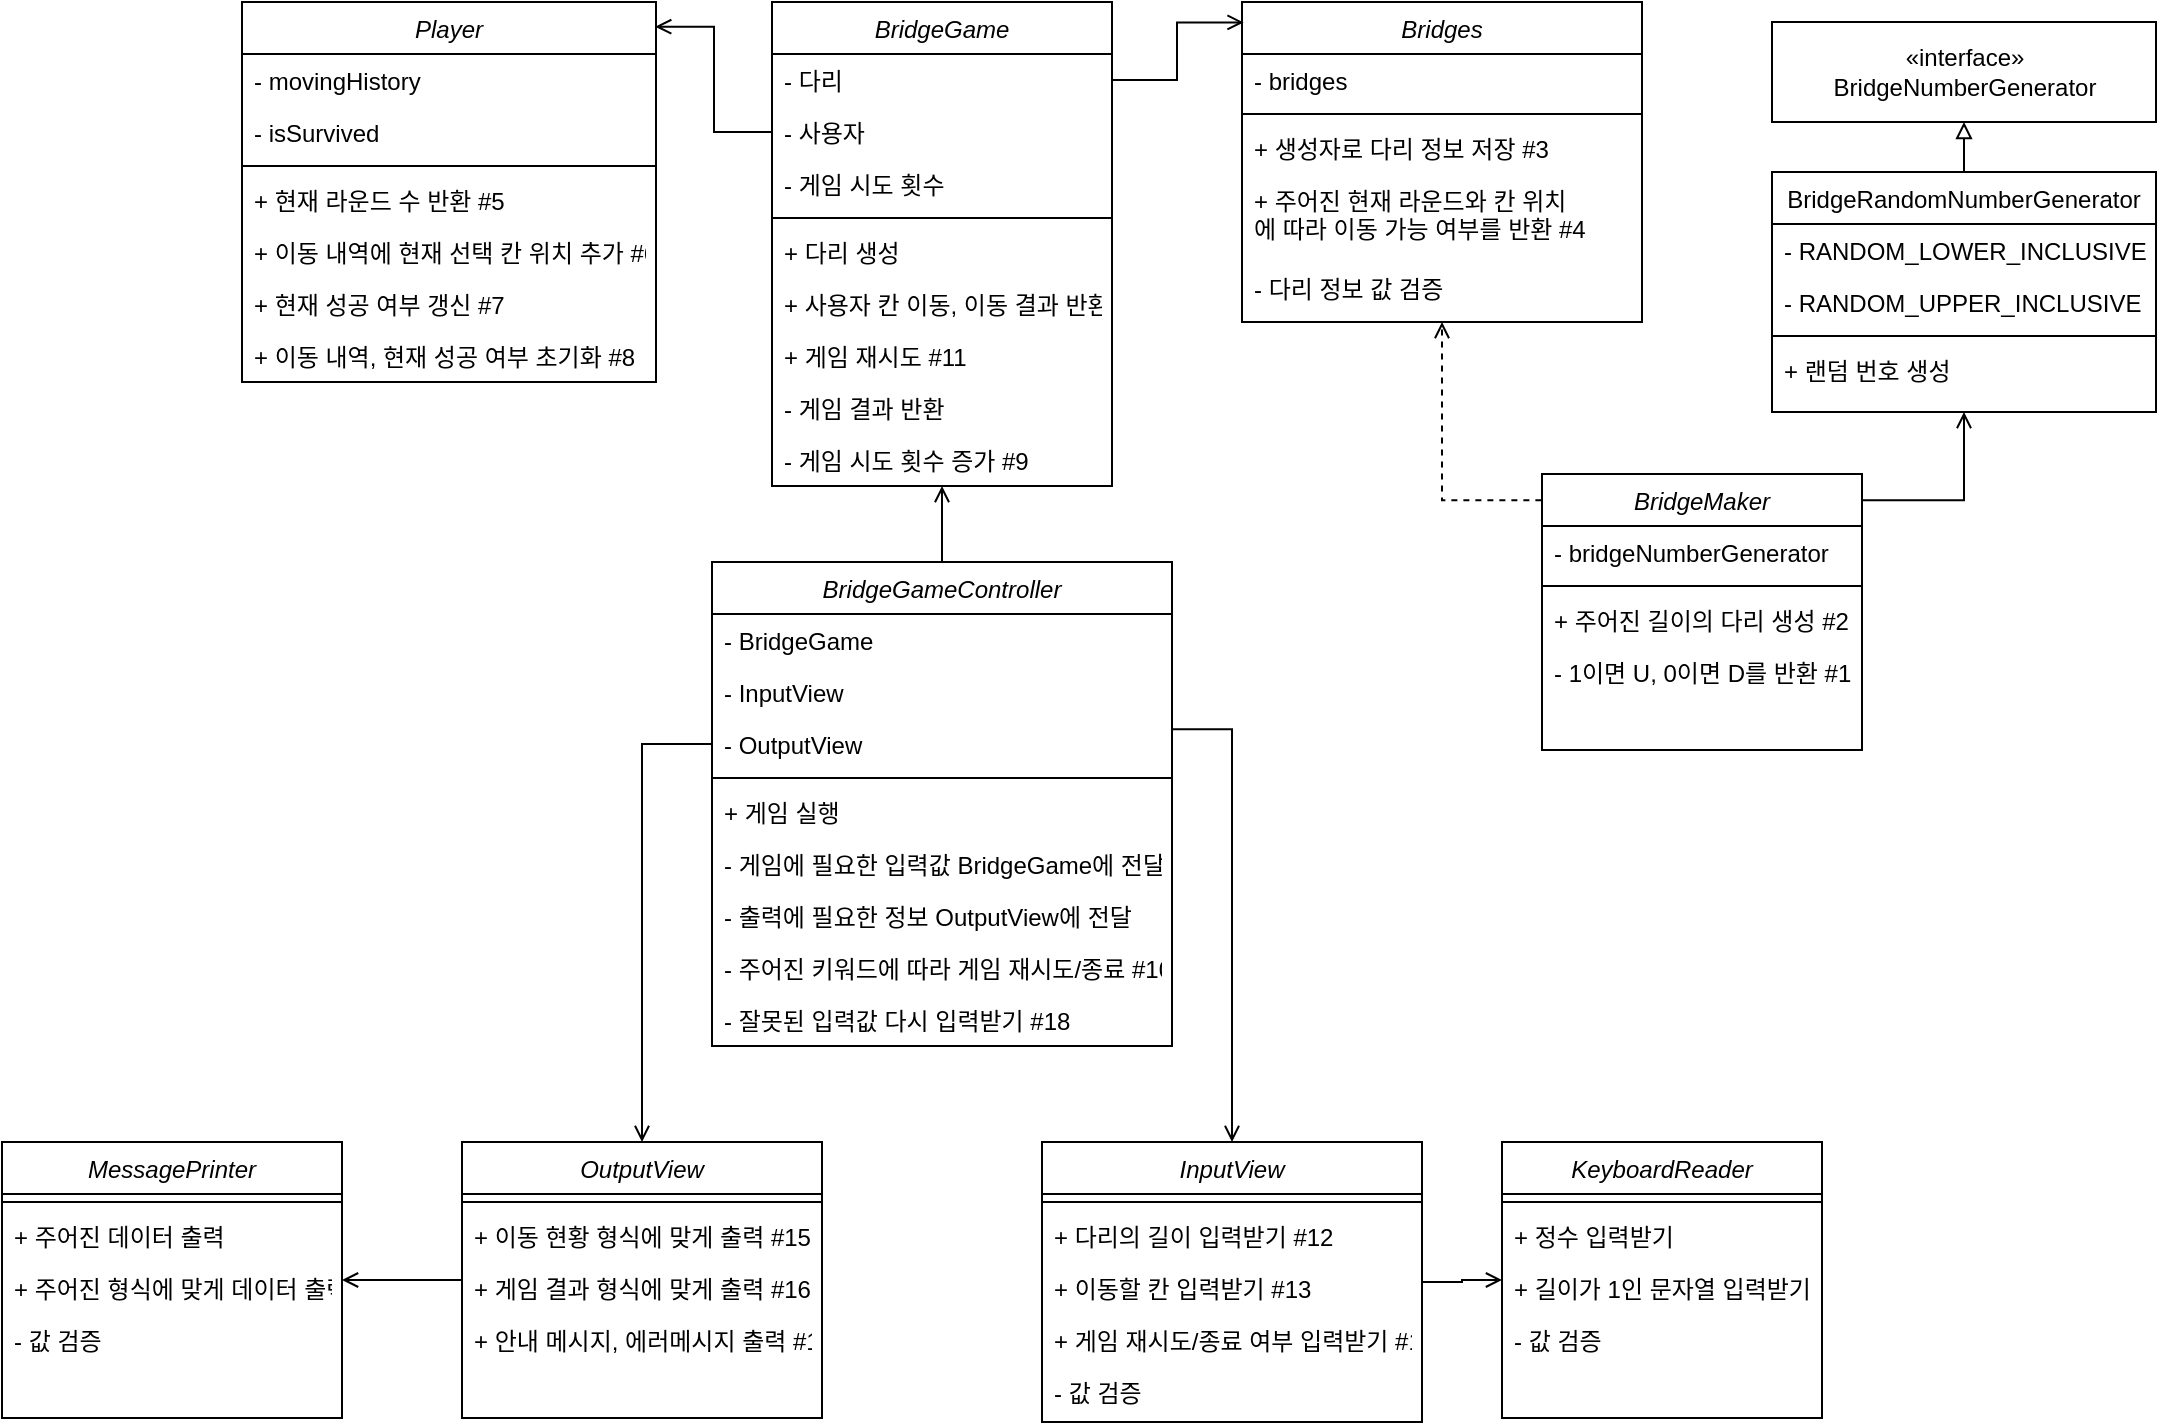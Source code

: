 <mxfile version="20.5.3" type="device"><diagram id="C5RBs43oDa-KdzZeNtuy" name="Page-1"><mxGraphModel dx="1742" dy="1775" grid="1" gridSize="10" guides="1" tooltips="1" connect="1" arrows="1" fold="1" page="1" pageScale="1" pageWidth="1169" pageHeight="827" math="0" shadow="0"><root><mxCell id="WIyWlLk6GJQsqaUBKTNV-0"/><mxCell id="WIyWlLk6GJQsqaUBKTNV-1" parent="WIyWlLk6GJQsqaUBKTNV-0"/><mxCell id="zkfFHV4jXpPFQw0GAbJ--0" value="BridgeMaker" style="swimlane;fontStyle=2;align=center;verticalAlign=top;childLayout=stackLayout;horizontal=1;startSize=26;horizontalStack=0;resizeParent=1;resizeLast=0;collapsible=1;marginBottom=0;rounded=0;shadow=0;strokeWidth=1;" parent="WIyWlLk6GJQsqaUBKTNV-1" vertex="1"><mxGeometry x="820" y="276" width="160" height="138" as="geometry"><mxRectangle x="230" y="140" width="160" height="26" as="alternateBounds"/></mxGeometry></mxCell><mxCell id="zkfFHV4jXpPFQw0GAbJ--1" value="- bridgeNumberGenerator" style="text;align=left;verticalAlign=top;spacingLeft=4;spacingRight=4;overflow=hidden;rotatable=0;points=[[0,0.5],[1,0.5]];portConstraint=eastwest;" parent="zkfFHV4jXpPFQw0GAbJ--0" vertex="1"><mxGeometry y="26" width="160" height="26" as="geometry"/></mxCell><mxCell id="zkfFHV4jXpPFQw0GAbJ--4" value="" style="line;html=1;strokeWidth=1;align=left;verticalAlign=middle;spacingTop=-1;spacingLeft=3;spacingRight=3;rotatable=0;labelPosition=right;points=[];portConstraint=eastwest;" parent="zkfFHV4jXpPFQw0GAbJ--0" vertex="1"><mxGeometry y="52" width="160" height="8" as="geometry"/></mxCell><mxCell id="zkfFHV4jXpPFQw0GAbJ--5" value="+ 주어진 길이의 다리 생성 #2" style="text;align=left;verticalAlign=top;spacingLeft=4;spacingRight=4;overflow=hidden;rotatable=0;points=[[0,0.5],[1,0.5]];portConstraint=eastwest;" parent="zkfFHV4jXpPFQw0GAbJ--0" vertex="1"><mxGeometry y="60" width="160" height="26" as="geometry"/></mxCell><mxCell id="jwdQ58351ogLex-ZXaaj-58" value="- 1이면 U, 0이면 D를 반환 #1" style="text;align=left;verticalAlign=top;spacingLeft=4;spacingRight=4;overflow=hidden;rotatable=0;points=[[0,0.5],[1,0.5]];portConstraint=eastwest;" vertex="1" parent="zkfFHV4jXpPFQw0GAbJ--0"><mxGeometry y="86" width="160" height="26" as="geometry"/></mxCell><mxCell id="jwdQ58351ogLex-ZXaaj-56" style="edgeStyle=orthogonalEdgeStyle;rounded=0;orthogonalLoop=1;jettySize=auto;html=1;exitX=0.5;exitY=0;exitDx=0;exitDy=0;entryX=0.5;entryY=1;entryDx=0;entryDy=0;endArrow=block;endFill=0;" edge="1" parent="WIyWlLk6GJQsqaUBKTNV-1" source="zkfFHV4jXpPFQw0GAbJ--17" target="jwdQ58351ogLex-ZXaaj-55"><mxGeometry relative="1" as="geometry"/></mxCell><mxCell id="zkfFHV4jXpPFQw0GAbJ--17" value="BridgeRandomNumberGenerator" style="swimlane;fontStyle=0;align=center;verticalAlign=top;childLayout=stackLayout;horizontal=1;startSize=26;horizontalStack=0;resizeParent=1;resizeLast=0;collapsible=1;marginBottom=0;rounded=0;shadow=0;strokeWidth=1;" parent="WIyWlLk6GJQsqaUBKTNV-1" vertex="1"><mxGeometry x="935" y="125" width="192" height="120" as="geometry"><mxRectangle x="550" y="140" width="160" height="26" as="alternateBounds"/></mxGeometry></mxCell><mxCell id="zkfFHV4jXpPFQw0GAbJ--18" value="- RANDOM_LOWER_INCLUSIVE" style="text;align=left;verticalAlign=top;spacingLeft=4;spacingRight=4;overflow=hidden;rotatable=0;points=[[0,0.5],[1,0.5]];portConstraint=eastwest;" parent="zkfFHV4jXpPFQw0GAbJ--17" vertex="1"><mxGeometry y="26" width="192" height="26" as="geometry"/></mxCell><mxCell id="zkfFHV4jXpPFQw0GAbJ--19" value="- RANDOM_UPPER_INCLUSIVE" style="text;align=left;verticalAlign=top;spacingLeft=4;spacingRight=4;overflow=hidden;rotatable=0;points=[[0,0.5],[1,0.5]];portConstraint=eastwest;rounded=0;shadow=0;html=0;" parent="zkfFHV4jXpPFQw0GAbJ--17" vertex="1"><mxGeometry y="52" width="192" height="26" as="geometry"/></mxCell><mxCell id="zkfFHV4jXpPFQw0GAbJ--23" value="" style="line;html=1;strokeWidth=1;align=left;verticalAlign=middle;spacingTop=-1;spacingLeft=3;spacingRight=3;rotatable=0;labelPosition=right;points=[];portConstraint=eastwest;" parent="zkfFHV4jXpPFQw0GAbJ--17" vertex="1"><mxGeometry y="78" width="192" height="8" as="geometry"/></mxCell><mxCell id="zkfFHV4jXpPFQw0GAbJ--24" value="+ 랜덤 번호 생성" style="text;align=left;verticalAlign=top;spacingLeft=4;spacingRight=4;overflow=hidden;rotatable=0;points=[[0,0.5],[1,0.5]];portConstraint=eastwest;" parent="zkfFHV4jXpPFQw0GAbJ--17" vertex="1"><mxGeometry y="86" width="192" height="26" as="geometry"/></mxCell><mxCell id="jwdQ58351ogLex-ZXaaj-104" style="edgeStyle=orthogonalEdgeStyle;rounded=0;orthogonalLoop=1;jettySize=auto;html=1;endArrow=open;endFill=0;exitX=0;exitY=0.5;exitDx=0;exitDy=0;entryX=0.998;entryY=0.065;entryDx=0;entryDy=0;entryPerimeter=0;" edge="1" parent="WIyWlLk6GJQsqaUBKTNV-1" source="jwdQ58351ogLex-ZXaaj-103" target="jwdQ58351ogLex-ZXaaj-65"><mxGeometry relative="1" as="geometry"/></mxCell><mxCell id="jwdQ58351ogLex-ZXaaj-19" value="BridgeGame" style="swimlane;fontStyle=2;align=center;verticalAlign=top;childLayout=stackLayout;horizontal=1;startSize=26;horizontalStack=0;resizeParent=1;resizeLast=0;collapsible=1;marginBottom=0;rounded=0;shadow=0;strokeWidth=1;" vertex="1" parent="WIyWlLk6GJQsqaUBKTNV-1"><mxGeometry x="435" y="40" width="170" height="242" as="geometry"><mxRectangle x="230" y="140" width="160" height="26" as="alternateBounds"/></mxGeometry></mxCell><mxCell id="jwdQ58351ogLex-ZXaaj-102" value="- 다리" style="text;align=left;verticalAlign=top;spacingLeft=4;spacingRight=4;overflow=hidden;rotatable=0;points=[[0,0.5],[1,0.5]];portConstraint=eastwest;" vertex="1" parent="jwdQ58351ogLex-ZXaaj-19"><mxGeometry y="26" width="170" height="26" as="geometry"/></mxCell><mxCell id="jwdQ58351ogLex-ZXaaj-103" value="- 사용자" style="text;align=left;verticalAlign=top;spacingLeft=4;spacingRight=4;overflow=hidden;rotatable=0;points=[[0,0.5],[1,0.5]];portConstraint=eastwest;" vertex="1" parent="jwdQ58351ogLex-ZXaaj-19"><mxGeometry y="52" width="170" height="26" as="geometry"/></mxCell><mxCell id="jwdQ58351ogLex-ZXaaj-113" value="- 게임 시도 횟수" style="text;align=left;verticalAlign=top;spacingLeft=4;spacingRight=4;overflow=hidden;rotatable=0;points=[[0,0.5],[1,0.5]];portConstraint=eastwest;" vertex="1" parent="jwdQ58351ogLex-ZXaaj-19"><mxGeometry y="78" width="170" height="26" as="geometry"/></mxCell><mxCell id="jwdQ58351ogLex-ZXaaj-21" value="" style="line;html=1;strokeWidth=1;align=left;verticalAlign=middle;spacingTop=-1;spacingLeft=3;spacingRight=3;rotatable=0;labelPosition=right;points=[];portConstraint=eastwest;" vertex="1" parent="jwdQ58351ogLex-ZXaaj-19"><mxGeometry y="104" width="170" height="8" as="geometry"/></mxCell><mxCell id="jwdQ58351ogLex-ZXaaj-140" value="+ 다리 생성" style="text;align=left;verticalAlign=top;spacingLeft=4;spacingRight=4;overflow=hidden;rotatable=0;points=[[0,0.5],[1,0.5]];portConstraint=eastwest;" vertex="1" parent="jwdQ58351ogLex-ZXaaj-19"><mxGeometry y="112" width="170" height="26" as="geometry"/></mxCell><mxCell id="jwdQ58351ogLex-ZXaaj-22" value="+ 사용자 칸 이동, 이동 결과 반환&#10;" style="text;align=left;verticalAlign=top;spacingLeft=4;spacingRight=4;overflow=hidden;rotatable=0;points=[[0,0.5],[1,0.5]];portConstraint=eastwest;" vertex="1" parent="jwdQ58351ogLex-ZXaaj-19"><mxGeometry y="138" width="170" height="26" as="geometry"/></mxCell><mxCell id="jwdQ58351ogLex-ZXaaj-23" value="+ 게임 재시도 #11" style="text;align=left;verticalAlign=top;spacingLeft=4;spacingRight=4;overflow=hidden;rotatable=0;points=[[0,0.5],[1,0.5]];portConstraint=eastwest;" vertex="1" parent="jwdQ58351ogLex-ZXaaj-19"><mxGeometry y="164" width="170" height="26" as="geometry"/></mxCell><mxCell id="jwdQ58351ogLex-ZXaaj-142" value="- 게임 결과 반환" style="text;align=left;verticalAlign=top;spacingLeft=4;spacingRight=4;overflow=hidden;rotatable=0;points=[[0,0.5],[1,0.5]];portConstraint=eastwest;" vertex="1" parent="jwdQ58351ogLex-ZXaaj-19"><mxGeometry y="190" width="170" height="26" as="geometry"/></mxCell><mxCell id="jwdQ58351ogLex-ZXaaj-99" value="- 게임 시도 횟수 증가 #9" style="text;align=left;verticalAlign=top;spacingLeft=4;spacingRight=4;overflow=hidden;rotatable=0;points=[[0,0.5],[1,0.5]];portConstraint=eastwest;" vertex="1" parent="jwdQ58351ogLex-ZXaaj-19"><mxGeometry y="216" width="170" height="26" as="geometry"/></mxCell><mxCell id="jwdQ58351ogLex-ZXaaj-34" value="" style="edgeStyle=orthogonalEdgeStyle;rounded=0;orthogonalLoop=1;jettySize=auto;html=1;endArrow=open;endFill=0;" edge="1" parent="WIyWlLk6GJQsqaUBKTNV-1" source="jwdQ58351ogLex-ZXaaj-24" target="jwdQ58351ogLex-ZXaaj-29"><mxGeometry relative="1" as="geometry"/></mxCell><mxCell id="jwdQ58351ogLex-ZXaaj-24" value="InputView" style="swimlane;fontStyle=2;align=center;verticalAlign=top;childLayout=stackLayout;horizontal=1;startSize=26;horizontalStack=0;resizeParent=1;resizeLast=0;collapsible=1;marginBottom=0;rounded=0;shadow=0;strokeWidth=1;" vertex="1" parent="WIyWlLk6GJQsqaUBKTNV-1"><mxGeometry x="570" y="610" width="190" height="140" as="geometry"><mxRectangle x="230" y="140" width="160" height="26" as="alternateBounds"/></mxGeometry></mxCell><mxCell id="jwdQ58351ogLex-ZXaaj-25" value="" style="line;html=1;strokeWidth=1;align=left;verticalAlign=middle;spacingTop=-1;spacingLeft=3;spacingRight=3;rotatable=0;labelPosition=right;points=[];portConstraint=eastwest;" vertex="1" parent="jwdQ58351ogLex-ZXaaj-24"><mxGeometry y="26" width="190" height="8" as="geometry"/></mxCell><mxCell id="jwdQ58351ogLex-ZXaaj-26" value="+ 다리의 길이 입력받기 #12" style="text;align=left;verticalAlign=top;spacingLeft=4;spacingRight=4;overflow=hidden;rotatable=0;points=[[0,0.5],[1,0.5]];portConstraint=eastwest;" vertex="1" parent="jwdQ58351ogLex-ZXaaj-24"><mxGeometry y="34" width="190" height="26" as="geometry"/></mxCell><mxCell id="jwdQ58351ogLex-ZXaaj-27" value="+ 이동할 칸 입력받기 #13" style="text;align=left;verticalAlign=top;spacingLeft=4;spacingRight=4;overflow=hidden;rotatable=0;points=[[0,0.5],[1,0.5]];portConstraint=eastwest;" vertex="1" parent="jwdQ58351ogLex-ZXaaj-24"><mxGeometry y="60" width="190" height="26" as="geometry"/></mxCell><mxCell id="jwdQ58351ogLex-ZXaaj-28" value="+ 게임 재시도/종료 여부 입력받기 #14" style="text;align=left;verticalAlign=top;spacingLeft=4;spacingRight=4;overflow=hidden;rotatable=0;points=[[0,0.5],[1,0.5]];portConstraint=eastwest;" vertex="1" parent="jwdQ58351ogLex-ZXaaj-24"><mxGeometry y="86" width="190" height="26" as="geometry"/></mxCell><mxCell id="jwdQ58351ogLex-ZXaaj-143" value="- 값 검증" style="text;align=left;verticalAlign=top;spacingLeft=4;spacingRight=4;overflow=hidden;rotatable=0;points=[[0,0.5],[1,0.5]];portConstraint=eastwest;" vertex="1" parent="jwdQ58351ogLex-ZXaaj-24"><mxGeometry y="112" width="190" height="26" as="geometry"/></mxCell><mxCell id="jwdQ58351ogLex-ZXaaj-29" value="KeyboardReader" style="swimlane;fontStyle=2;align=center;verticalAlign=top;childLayout=stackLayout;horizontal=1;startSize=26;horizontalStack=0;resizeParent=1;resizeLast=0;collapsible=1;marginBottom=0;rounded=0;shadow=0;strokeWidth=1;" vertex="1" parent="WIyWlLk6GJQsqaUBKTNV-1"><mxGeometry x="800" y="610" width="160" height="138" as="geometry"><mxRectangle x="230" y="140" width="160" height="26" as="alternateBounds"/></mxGeometry></mxCell><mxCell id="jwdQ58351ogLex-ZXaaj-30" value="" style="line;html=1;strokeWidth=1;align=left;verticalAlign=middle;spacingTop=-1;spacingLeft=3;spacingRight=3;rotatable=0;labelPosition=right;points=[];portConstraint=eastwest;" vertex="1" parent="jwdQ58351ogLex-ZXaaj-29"><mxGeometry y="26" width="160" height="8" as="geometry"/></mxCell><mxCell id="jwdQ58351ogLex-ZXaaj-31" value="+ 정수 입력받기" style="text;align=left;verticalAlign=top;spacingLeft=4;spacingRight=4;overflow=hidden;rotatable=0;points=[[0,0.5],[1,0.5]];portConstraint=eastwest;" vertex="1" parent="jwdQ58351ogLex-ZXaaj-29"><mxGeometry y="34" width="160" height="26" as="geometry"/></mxCell><mxCell id="jwdQ58351ogLex-ZXaaj-32" value="+ 길이가 1인 문자열 입력받기" style="text;align=left;verticalAlign=top;spacingLeft=4;spacingRight=4;overflow=hidden;rotatable=0;points=[[0,0.5],[1,0.5]];portConstraint=eastwest;" vertex="1" parent="jwdQ58351ogLex-ZXaaj-29"><mxGeometry y="60" width="160" height="26" as="geometry"/></mxCell><mxCell id="jwdQ58351ogLex-ZXaaj-33" value="- 값 검증" style="text;align=left;verticalAlign=top;spacingLeft=4;spacingRight=4;overflow=hidden;rotatable=0;points=[[0,0.5],[1,0.5]];portConstraint=eastwest;" vertex="1" parent="jwdQ58351ogLex-ZXaaj-29"><mxGeometry y="86" width="160" height="26" as="geometry"/></mxCell><mxCell id="jwdQ58351ogLex-ZXaaj-35" value="" style="edgeStyle=orthogonalEdgeStyle;rounded=0;orthogonalLoop=1;jettySize=auto;html=1;endArrow=open;endFill=0;" edge="1" parent="WIyWlLk6GJQsqaUBKTNV-1" source="jwdQ58351ogLex-ZXaaj-36" target="jwdQ58351ogLex-ZXaaj-41"><mxGeometry relative="1" as="geometry"/></mxCell><mxCell id="jwdQ58351ogLex-ZXaaj-36" value="OutputView" style="swimlane;fontStyle=2;align=center;verticalAlign=top;childLayout=stackLayout;horizontal=1;startSize=26;horizontalStack=0;resizeParent=1;resizeLast=0;collapsible=1;marginBottom=0;rounded=0;shadow=0;strokeWidth=1;" vertex="1" parent="WIyWlLk6GJQsqaUBKTNV-1"><mxGeometry x="280" y="610" width="180" height="138" as="geometry"><mxRectangle x="230" y="140" width="160" height="26" as="alternateBounds"/></mxGeometry></mxCell><mxCell id="jwdQ58351ogLex-ZXaaj-37" value="" style="line;html=1;strokeWidth=1;align=left;verticalAlign=middle;spacingTop=-1;spacingLeft=3;spacingRight=3;rotatable=0;labelPosition=right;points=[];portConstraint=eastwest;" vertex="1" parent="jwdQ58351ogLex-ZXaaj-36"><mxGeometry y="26" width="180" height="8" as="geometry"/></mxCell><mxCell id="jwdQ58351ogLex-ZXaaj-38" value="+ 이동 현황 형식에 맞게 출력 #15" style="text;align=left;verticalAlign=top;spacingLeft=4;spacingRight=4;overflow=hidden;rotatable=0;points=[[0,0.5],[1,0.5]];portConstraint=eastwest;" vertex="1" parent="jwdQ58351ogLex-ZXaaj-36"><mxGeometry y="34" width="180" height="26" as="geometry"/></mxCell><mxCell id="jwdQ58351ogLex-ZXaaj-39" value="+ 게임 결과 형식에 맞게 출력 #16" style="text;align=left;verticalAlign=top;spacingLeft=4;spacingRight=4;overflow=hidden;rotatable=0;points=[[0,0.5],[1,0.5]];portConstraint=eastwest;" vertex="1" parent="jwdQ58351ogLex-ZXaaj-36"><mxGeometry y="60" width="180" height="26" as="geometry"/></mxCell><mxCell id="jwdQ58351ogLex-ZXaaj-40" value="+ 안내 메시지, 에러메시지 출력 #17" style="text;align=left;verticalAlign=top;spacingLeft=4;spacingRight=4;overflow=hidden;rotatable=0;points=[[0,0.5],[1,0.5]];portConstraint=eastwest;" vertex="1" parent="jwdQ58351ogLex-ZXaaj-36"><mxGeometry y="86" width="180" height="26" as="geometry"/></mxCell><mxCell id="jwdQ58351ogLex-ZXaaj-41" value="MessagePrinter" style="swimlane;fontStyle=2;align=center;verticalAlign=top;childLayout=stackLayout;horizontal=1;startSize=26;horizontalStack=0;resizeParent=1;resizeLast=0;collapsible=1;marginBottom=0;rounded=0;shadow=0;strokeWidth=1;" vertex="1" parent="WIyWlLk6GJQsqaUBKTNV-1"><mxGeometry x="50" y="610" width="170" height="138" as="geometry"><mxRectangle x="230" y="140" width="160" height="26" as="alternateBounds"/></mxGeometry></mxCell><mxCell id="jwdQ58351ogLex-ZXaaj-42" value="" style="line;html=1;strokeWidth=1;align=left;verticalAlign=middle;spacingTop=-1;spacingLeft=3;spacingRight=3;rotatable=0;labelPosition=right;points=[];portConstraint=eastwest;" vertex="1" parent="jwdQ58351ogLex-ZXaaj-41"><mxGeometry y="26" width="170" height="8" as="geometry"/></mxCell><mxCell id="jwdQ58351ogLex-ZXaaj-43" value="+ 주어진 데이터 출력" style="text;align=left;verticalAlign=top;spacingLeft=4;spacingRight=4;overflow=hidden;rotatable=0;points=[[0,0.5],[1,0.5]];portConstraint=eastwest;" vertex="1" parent="jwdQ58351ogLex-ZXaaj-41"><mxGeometry y="34" width="170" height="26" as="geometry"/></mxCell><mxCell id="jwdQ58351ogLex-ZXaaj-44" value="+ 주어진 형식에 맞게 데이터 출력" style="text;align=left;verticalAlign=top;spacingLeft=4;spacingRight=4;overflow=hidden;rotatable=0;points=[[0,0.5],[1,0.5]];portConstraint=eastwest;" vertex="1" parent="jwdQ58351ogLex-ZXaaj-41"><mxGeometry y="60" width="170" height="26" as="geometry"/></mxCell><mxCell id="jwdQ58351ogLex-ZXaaj-45" value="- 값 검증" style="text;align=left;verticalAlign=top;spacingLeft=4;spacingRight=4;overflow=hidden;rotatable=0;points=[[0,0.5],[1,0.5]];portConstraint=eastwest;" vertex="1" parent="jwdQ58351ogLex-ZXaaj-41"><mxGeometry y="86" width="170" height="26" as="geometry"/></mxCell><mxCell id="jwdQ58351ogLex-ZXaaj-55" value="«interface»&lt;br&gt;BridgeNumberGenerator" style="html=1;" vertex="1" parent="WIyWlLk6GJQsqaUBKTNV-1"><mxGeometry x="935" y="50" width="192" height="50" as="geometry"/></mxCell><mxCell id="jwdQ58351ogLex-ZXaaj-59" value="Bridges" style="swimlane;fontStyle=2;align=center;verticalAlign=top;childLayout=stackLayout;horizontal=1;startSize=26;horizontalStack=0;resizeParent=1;resizeLast=0;collapsible=1;marginBottom=0;rounded=0;shadow=0;strokeWidth=1;" vertex="1" parent="WIyWlLk6GJQsqaUBKTNV-1"><mxGeometry x="670" y="40" width="200" height="160" as="geometry"><mxRectangle x="230" y="140" width="160" height="26" as="alternateBounds"/></mxGeometry></mxCell><mxCell id="jwdQ58351ogLex-ZXaaj-60" value="- bridges" style="text;align=left;verticalAlign=top;spacingLeft=4;spacingRight=4;overflow=hidden;rotatable=0;points=[[0,0.5],[1,0.5]];portConstraint=eastwest;" vertex="1" parent="jwdQ58351ogLex-ZXaaj-59"><mxGeometry y="26" width="200" height="26" as="geometry"/></mxCell><mxCell id="jwdQ58351ogLex-ZXaaj-61" value="" style="line;html=1;strokeWidth=1;align=left;verticalAlign=middle;spacingTop=-1;spacingLeft=3;spacingRight=3;rotatable=0;labelPosition=right;points=[];portConstraint=eastwest;" vertex="1" parent="jwdQ58351ogLex-ZXaaj-59"><mxGeometry y="52" width="200" height="8" as="geometry"/></mxCell><mxCell id="jwdQ58351ogLex-ZXaaj-62" value="+ 생성자로 다리 정보 저장 #3" style="text;align=left;verticalAlign=top;spacingLeft=4;spacingRight=4;overflow=hidden;rotatable=0;points=[[0,0.5],[1,0.5]];portConstraint=eastwest;" vertex="1" parent="jwdQ58351ogLex-ZXaaj-59"><mxGeometry y="60" width="200" height="26" as="geometry"/></mxCell><mxCell id="jwdQ58351ogLex-ZXaaj-63" value="+ 주어진 현재 라운드와 칸 위치&#10;에 따라 이동 가능 여부를 반환 #4" style="text;align=left;verticalAlign=top;spacingLeft=4;spacingRight=4;overflow=hidden;rotatable=0;points=[[0,0.5],[1,0.5]];portConstraint=eastwest;" vertex="1" parent="jwdQ58351ogLex-ZXaaj-59"><mxGeometry y="86" width="200" height="44" as="geometry"/></mxCell><mxCell id="jwdQ58351ogLex-ZXaaj-64" value="- 다리 정보 값 검증" style="text;align=left;verticalAlign=top;spacingLeft=4;spacingRight=4;overflow=hidden;rotatable=0;points=[[0,0.5],[1,0.5]];portConstraint=eastwest;" vertex="1" parent="jwdQ58351ogLex-ZXaaj-59"><mxGeometry y="130" width="200" height="26" as="geometry"/></mxCell><mxCell id="jwdQ58351ogLex-ZXaaj-65" value="Player" style="swimlane;fontStyle=2;align=center;verticalAlign=top;childLayout=stackLayout;horizontal=1;startSize=26;horizontalStack=0;resizeParent=1;resizeLast=0;collapsible=1;marginBottom=0;rounded=0;shadow=0;strokeWidth=1;" vertex="1" parent="WIyWlLk6GJQsqaUBKTNV-1"><mxGeometry x="170" y="40" width="207" height="190" as="geometry"><mxRectangle x="230" y="140" width="160" height="26" as="alternateBounds"/></mxGeometry></mxCell><mxCell id="jwdQ58351ogLex-ZXaaj-72" value="- movingHistory" style="text;align=left;verticalAlign=top;spacingLeft=4;spacingRight=4;overflow=hidden;rotatable=0;points=[[0,0.5],[1,0.5]];portConstraint=eastwest;" vertex="1" parent="jwdQ58351ogLex-ZXaaj-65"><mxGeometry y="26" width="207" height="26" as="geometry"/></mxCell><mxCell id="jwdQ58351ogLex-ZXaaj-68" value="- isSurvived" style="text;align=left;verticalAlign=top;spacingLeft=4;spacingRight=4;overflow=hidden;rotatable=0;points=[[0,0.5],[1,0.5]];portConstraint=eastwest;" vertex="1" parent="jwdQ58351ogLex-ZXaaj-65"><mxGeometry y="52" width="207" height="26" as="geometry"/></mxCell><mxCell id="jwdQ58351ogLex-ZXaaj-67" value="" style="line;html=1;strokeWidth=1;align=left;verticalAlign=middle;spacingTop=-1;spacingLeft=3;spacingRight=3;rotatable=0;labelPosition=right;points=[];portConstraint=eastwest;" vertex="1" parent="jwdQ58351ogLex-ZXaaj-65"><mxGeometry y="78" width="207" height="8" as="geometry"/></mxCell><mxCell id="jwdQ58351ogLex-ZXaaj-97" value="+ 현재 라운드 수 반환 #5" style="text;align=left;verticalAlign=top;spacingLeft=4;spacingRight=4;overflow=hidden;rotatable=0;points=[[0,0.5],[1,0.5]];portConstraint=eastwest;" vertex="1" parent="jwdQ58351ogLex-ZXaaj-65"><mxGeometry y="86" width="207" height="26" as="geometry"/></mxCell><mxCell id="jwdQ58351ogLex-ZXaaj-83" value="+ 이동 내역에 현재 선택 칸 위치 추가 #6" style="text;align=left;verticalAlign=top;spacingLeft=4;spacingRight=4;overflow=hidden;rotatable=0;points=[[0,0.5],[1,0.5]];portConstraint=eastwest;" vertex="1" parent="jwdQ58351ogLex-ZXaaj-65"><mxGeometry y="112" width="207" height="26" as="geometry"/></mxCell><mxCell id="jwdQ58351ogLex-ZXaaj-84" value="+ 현재 성공 여부 갱신 #7" style="text;align=left;verticalAlign=top;spacingLeft=4;spacingRight=4;overflow=hidden;rotatable=0;points=[[0,0.5],[1,0.5]];portConstraint=eastwest;" vertex="1" parent="jwdQ58351ogLex-ZXaaj-65"><mxGeometry y="138" width="207" height="26" as="geometry"/></mxCell><mxCell id="jwdQ58351ogLex-ZXaaj-86" value="+ 이동 내역, 현재 성공 여부 초기화 #8" style="text;align=left;verticalAlign=top;spacingLeft=4;spacingRight=4;overflow=hidden;rotatable=0;points=[[0,0.5],[1,0.5]];portConstraint=eastwest;" vertex="1" parent="jwdQ58351ogLex-ZXaaj-65"><mxGeometry y="164" width="207" height="26" as="geometry"/></mxCell><mxCell id="jwdQ58351ogLex-ZXaaj-131" style="edgeStyle=orthogonalEdgeStyle;rounded=0;orthogonalLoop=1;jettySize=auto;html=1;endArrow=open;endFill=0;" edge="1" parent="WIyWlLk6GJQsqaUBKTNV-1" source="jwdQ58351ogLex-ZXaaj-105" target="jwdQ58351ogLex-ZXaaj-19"><mxGeometry relative="1" as="geometry"/></mxCell><mxCell id="jwdQ58351ogLex-ZXaaj-105" value="BridgeGameController" style="swimlane;fontStyle=2;align=center;verticalAlign=top;childLayout=stackLayout;horizontal=1;startSize=26;horizontalStack=0;resizeParent=1;resizeLast=0;collapsible=1;marginBottom=0;rounded=0;shadow=0;strokeWidth=1;" vertex="1" parent="WIyWlLk6GJQsqaUBKTNV-1"><mxGeometry x="405" y="320" width="230" height="242" as="geometry"><mxRectangle x="230" y="140" width="160" height="26" as="alternateBounds"/></mxGeometry></mxCell><mxCell id="jwdQ58351ogLex-ZXaaj-106" value="- BridgeGame" style="text;align=left;verticalAlign=top;spacingLeft=4;spacingRight=4;overflow=hidden;rotatable=0;points=[[0,0.5],[1,0.5]];portConstraint=eastwest;" vertex="1" parent="jwdQ58351ogLex-ZXaaj-105"><mxGeometry y="26" width="230" height="26" as="geometry"/></mxCell><mxCell id="jwdQ58351ogLex-ZXaaj-107" value="- InputView" style="text;align=left;verticalAlign=top;spacingLeft=4;spacingRight=4;overflow=hidden;rotatable=0;points=[[0,0.5],[1,0.5]];portConstraint=eastwest;" vertex="1" parent="jwdQ58351ogLex-ZXaaj-105"><mxGeometry y="52" width="230" height="26" as="geometry"/></mxCell><mxCell id="jwdQ58351ogLex-ZXaaj-112" value="- OutputView" style="text;align=left;verticalAlign=top;spacingLeft=4;spacingRight=4;overflow=hidden;rotatable=0;points=[[0,0.5],[1,0.5]];portConstraint=eastwest;" vertex="1" parent="jwdQ58351ogLex-ZXaaj-105"><mxGeometry y="78" width="230" height="26" as="geometry"/></mxCell><mxCell id="jwdQ58351ogLex-ZXaaj-108" value="" style="line;html=1;strokeWidth=1;align=left;verticalAlign=middle;spacingTop=-1;spacingLeft=3;spacingRight=3;rotatable=0;labelPosition=right;points=[];portConstraint=eastwest;" vertex="1" parent="jwdQ58351ogLex-ZXaaj-105"><mxGeometry y="104" width="230" height="8" as="geometry"/></mxCell><mxCell id="jwdQ58351ogLex-ZXaaj-132" value="+ 게임 실행" style="text;align=left;verticalAlign=top;spacingLeft=4;spacingRight=4;overflow=hidden;rotatable=0;points=[[0,0.5],[1,0.5]];portConstraint=eastwest;" vertex="1" parent="jwdQ58351ogLex-ZXaaj-105"><mxGeometry y="112" width="230" height="26" as="geometry"/></mxCell><mxCell id="jwdQ58351ogLex-ZXaaj-133" value="- 게임에 필요한 입력값 BridgeGame에 전달" style="text;align=left;verticalAlign=top;spacingLeft=4;spacingRight=4;overflow=hidden;rotatable=0;points=[[0,0.5],[1,0.5]];portConstraint=eastwest;" vertex="1" parent="jwdQ58351ogLex-ZXaaj-105"><mxGeometry y="138" width="230" height="26" as="geometry"/></mxCell><mxCell id="jwdQ58351ogLex-ZXaaj-134" value="- 출력에 필요한 정보 OutputView에 전달" style="text;align=left;verticalAlign=top;spacingLeft=4;spacingRight=4;overflow=hidden;rotatable=0;points=[[0,0.5],[1,0.5]];portConstraint=eastwest;" vertex="1" parent="jwdQ58351ogLex-ZXaaj-105"><mxGeometry y="164" width="230" height="26" as="geometry"/></mxCell><mxCell id="jwdQ58351ogLex-ZXaaj-109" value="- 주어진 키워드에 따라 게임 재시도/종료 #10" style="text;align=left;verticalAlign=top;spacingLeft=4;spacingRight=4;overflow=hidden;rotatable=0;points=[[0,0.5],[1,0.5]];portConstraint=eastwest;" vertex="1" parent="jwdQ58351ogLex-ZXaaj-105"><mxGeometry y="190" width="230" height="26" as="geometry"/></mxCell><mxCell id="jwdQ58351ogLex-ZXaaj-139" value="- 잘못된 입력값 다시 입력받기 #18" style="text;align=left;verticalAlign=top;spacingLeft=4;spacingRight=4;overflow=hidden;rotatable=0;points=[[0,0.5],[1,0.5]];portConstraint=eastwest;" vertex="1" parent="jwdQ58351ogLex-ZXaaj-105"><mxGeometry y="216" width="230" height="26" as="geometry"/></mxCell><mxCell id="jwdQ58351ogLex-ZXaaj-115" style="edgeStyle=orthogonalEdgeStyle;rounded=0;orthogonalLoop=1;jettySize=auto;html=1;exitX=1;exitY=0.5;exitDx=0;exitDy=0;entryX=0.004;entryY=0.064;entryDx=0;entryDy=0;endArrow=open;endFill=0;entryPerimeter=0;" edge="1" parent="WIyWlLk6GJQsqaUBKTNV-1" source="jwdQ58351ogLex-ZXaaj-102" target="jwdQ58351ogLex-ZXaaj-59"><mxGeometry relative="1" as="geometry"/></mxCell><mxCell id="jwdQ58351ogLex-ZXaaj-116" style="edgeStyle=orthogonalEdgeStyle;rounded=0;orthogonalLoop=1;jettySize=auto;html=1;exitX=-0.002;exitY=0.095;exitDx=0;exitDy=0;entryX=0.5;entryY=1;entryDx=0;entryDy=0;endArrow=open;endFill=0;dashed=1;exitPerimeter=0;" edge="1" parent="WIyWlLk6GJQsqaUBKTNV-1" source="zkfFHV4jXpPFQw0GAbJ--0" target="jwdQ58351ogLex-ZXaaj-59"><mxGeometry relative="1" as="geometry"/></mxCell><mxCell id="jwdQ58351ogLex-ZXaaj-129" style="edgeStyle=orthogonalEdgeStyle;rounded=0;orthogonalLoop=1;jettySize=auto;html=1;exitX=0.998;exitY=0.095;exitDx=0;exitDy=0;entryX=0.5;entryY=1;entryDx=0;entryDy=0;endArrow=open;endFill=0;exitPerimeter=0;" edge="1" parent="WIyWlLk6GJQsqaUBKTNV-1" source="zkfFHV4jXpPFQw0GAbJ--0" target="zkfFHV4jXpPFQw0GAbJ--17"><mxGeometry relative="1" as="geometry"/></mxCell><mxCell id="jwdQ58351ogLex-ZXaaj-135" style="edgeStyle=orthogonalEdgeStyle;rounded=0;orthogonalLoop=1;jettySize=auto;html=1;entryX=0.5;entryY=0;entryDx=0;entryDy=0;endArrow=open;endFill=0;exitX=0;exitY=0.5;exitDx=0;exitDy=0;" edge="1" parent="WIyWlLk6GJQsqaUBKTNV-1" source="jwdQ58351ogLex-ZXaaj-112" target="jwdQ58351ogLex-ZXaaj-36"><mxGeometry relative="1" as="geometry"/></mxCell><mxCell id="jwdQ58351ogLex-ZXaaj-136" style="edgeStyle=orthogonalEdgeStyle;rounded=0;orthogonalLoop=1;jettySize=auto;html=1;exitX=1.001;exitY=0.214;exitDx=0;exitDy=0;entryX=0.5;entryY=0;entryDx=0;entryDy=0;endArrow=open;endFill=0;exitPerimeter=0;" edge="1" parent="WIyWlLk6GJQsqaUBKTNV-1" source="jwdQ58351ogLex-ZXaaj-112" target="jwdQ58351ogLex-ZXaaj-24"><mxGeometry relative="1" as="geometry"/></mxCell></root></mxGraphModel></diagram></mxfile>